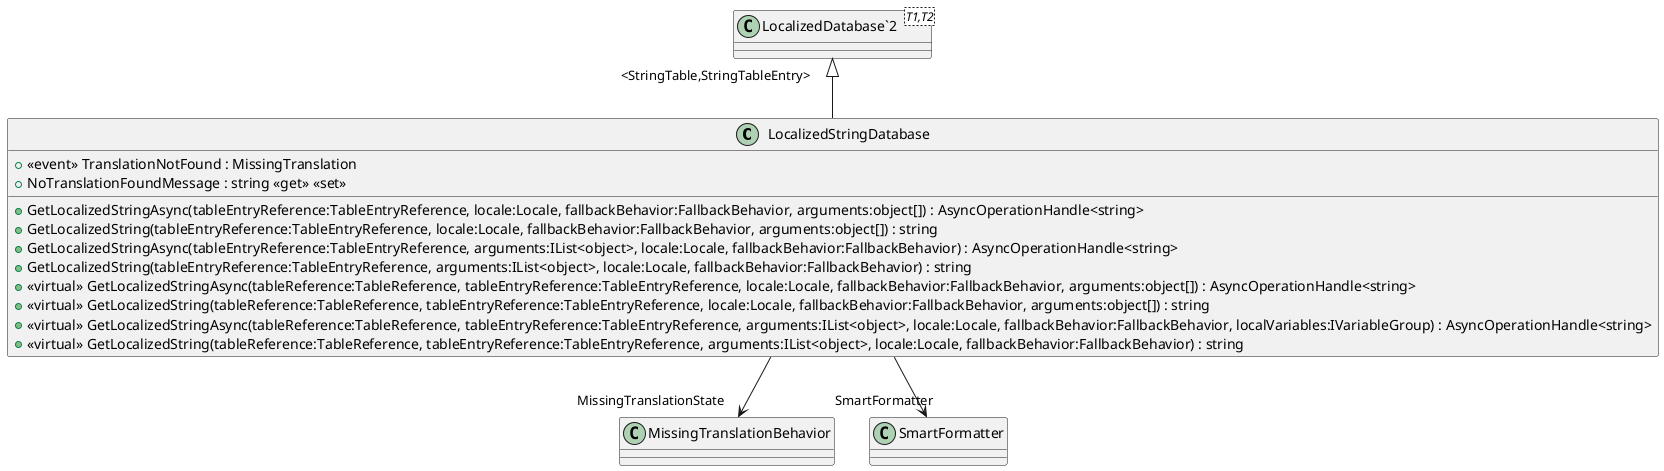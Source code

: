 @startuml
class LocalizedStringDatabase {
    +  <<event>> TranslationNotFound : MissingTranslation 
    + NoTranslationFoundMessage : string <<get>> <<set>>
    + GetLocalizedStringAsync(tableEntryReference:TableEntryReference, locale:Locale, fallbackBehavior:FallbackBehavior, arguments:object[]) : AsyncOperationHandle<string>
    + GetLocalizedString(tableEntryReference:TableEntryReference, locale:Locale, fallbackBehavior:FallbackBehavior, arguments:object[]) : string
    + GetLocalizedStringAsync(tableEntryReference:TableEntryReference, arguments:IList<object>, locale:Locale, fallbackBehavior:FallbackBehavior) : AsyncOperationHandle<string>
    + GetLocalizedString(tableEntryReference:TableEntryReference, arguments:IList<object>, locale:Locale, fallbackBehavior:FallbackBehavior) : string
    + <<virtual>> GetLocalizedStringAsync(tableReference:TableReference, tableEntryReference:TableEntryReference, locale:Locale, fallbackBehavior:FallbackBehavior, arguments:object[]) : AsyncOperationHandle<string>
    + <<virtual>> GetLocalizedString(tableReference:TableReference, tableEntryReference:TableEntryReference, locale:Locale, fallbackBehavior:FallbackBehavior, arguments:object[]) : string
    + <<virtual>> GetLocalizedStringAsync(tableReference:TableReference, tableEntryReference:TableEntryReference, arguments:IList<object>, locale:Locale, fallbackBehavior:FallbackBehavior, localVariables:IVariableGroup) : AsyncOperationHandle<string>
    + <<virtual>> GetLocalizedString(tableReference:TableReference, tableEntryReference:TableEntryReference, arguments:IList<object>, locale:Locale, fallbackBehavior:FallbackBehavior) : string
}
class "LocalizedDatabase`2"<T1,T2> {
}
"LocalizedDatabase`2" "<StringTable,StringTableEntry>" <|-- LocalizedStringDatabase
LocalizedStringDatabase --> "MissingTranslationState" MissingTranslationBehavior
LocalizedStringDatabase --> "SmartFormatter" SmartFormatter
@enduml
